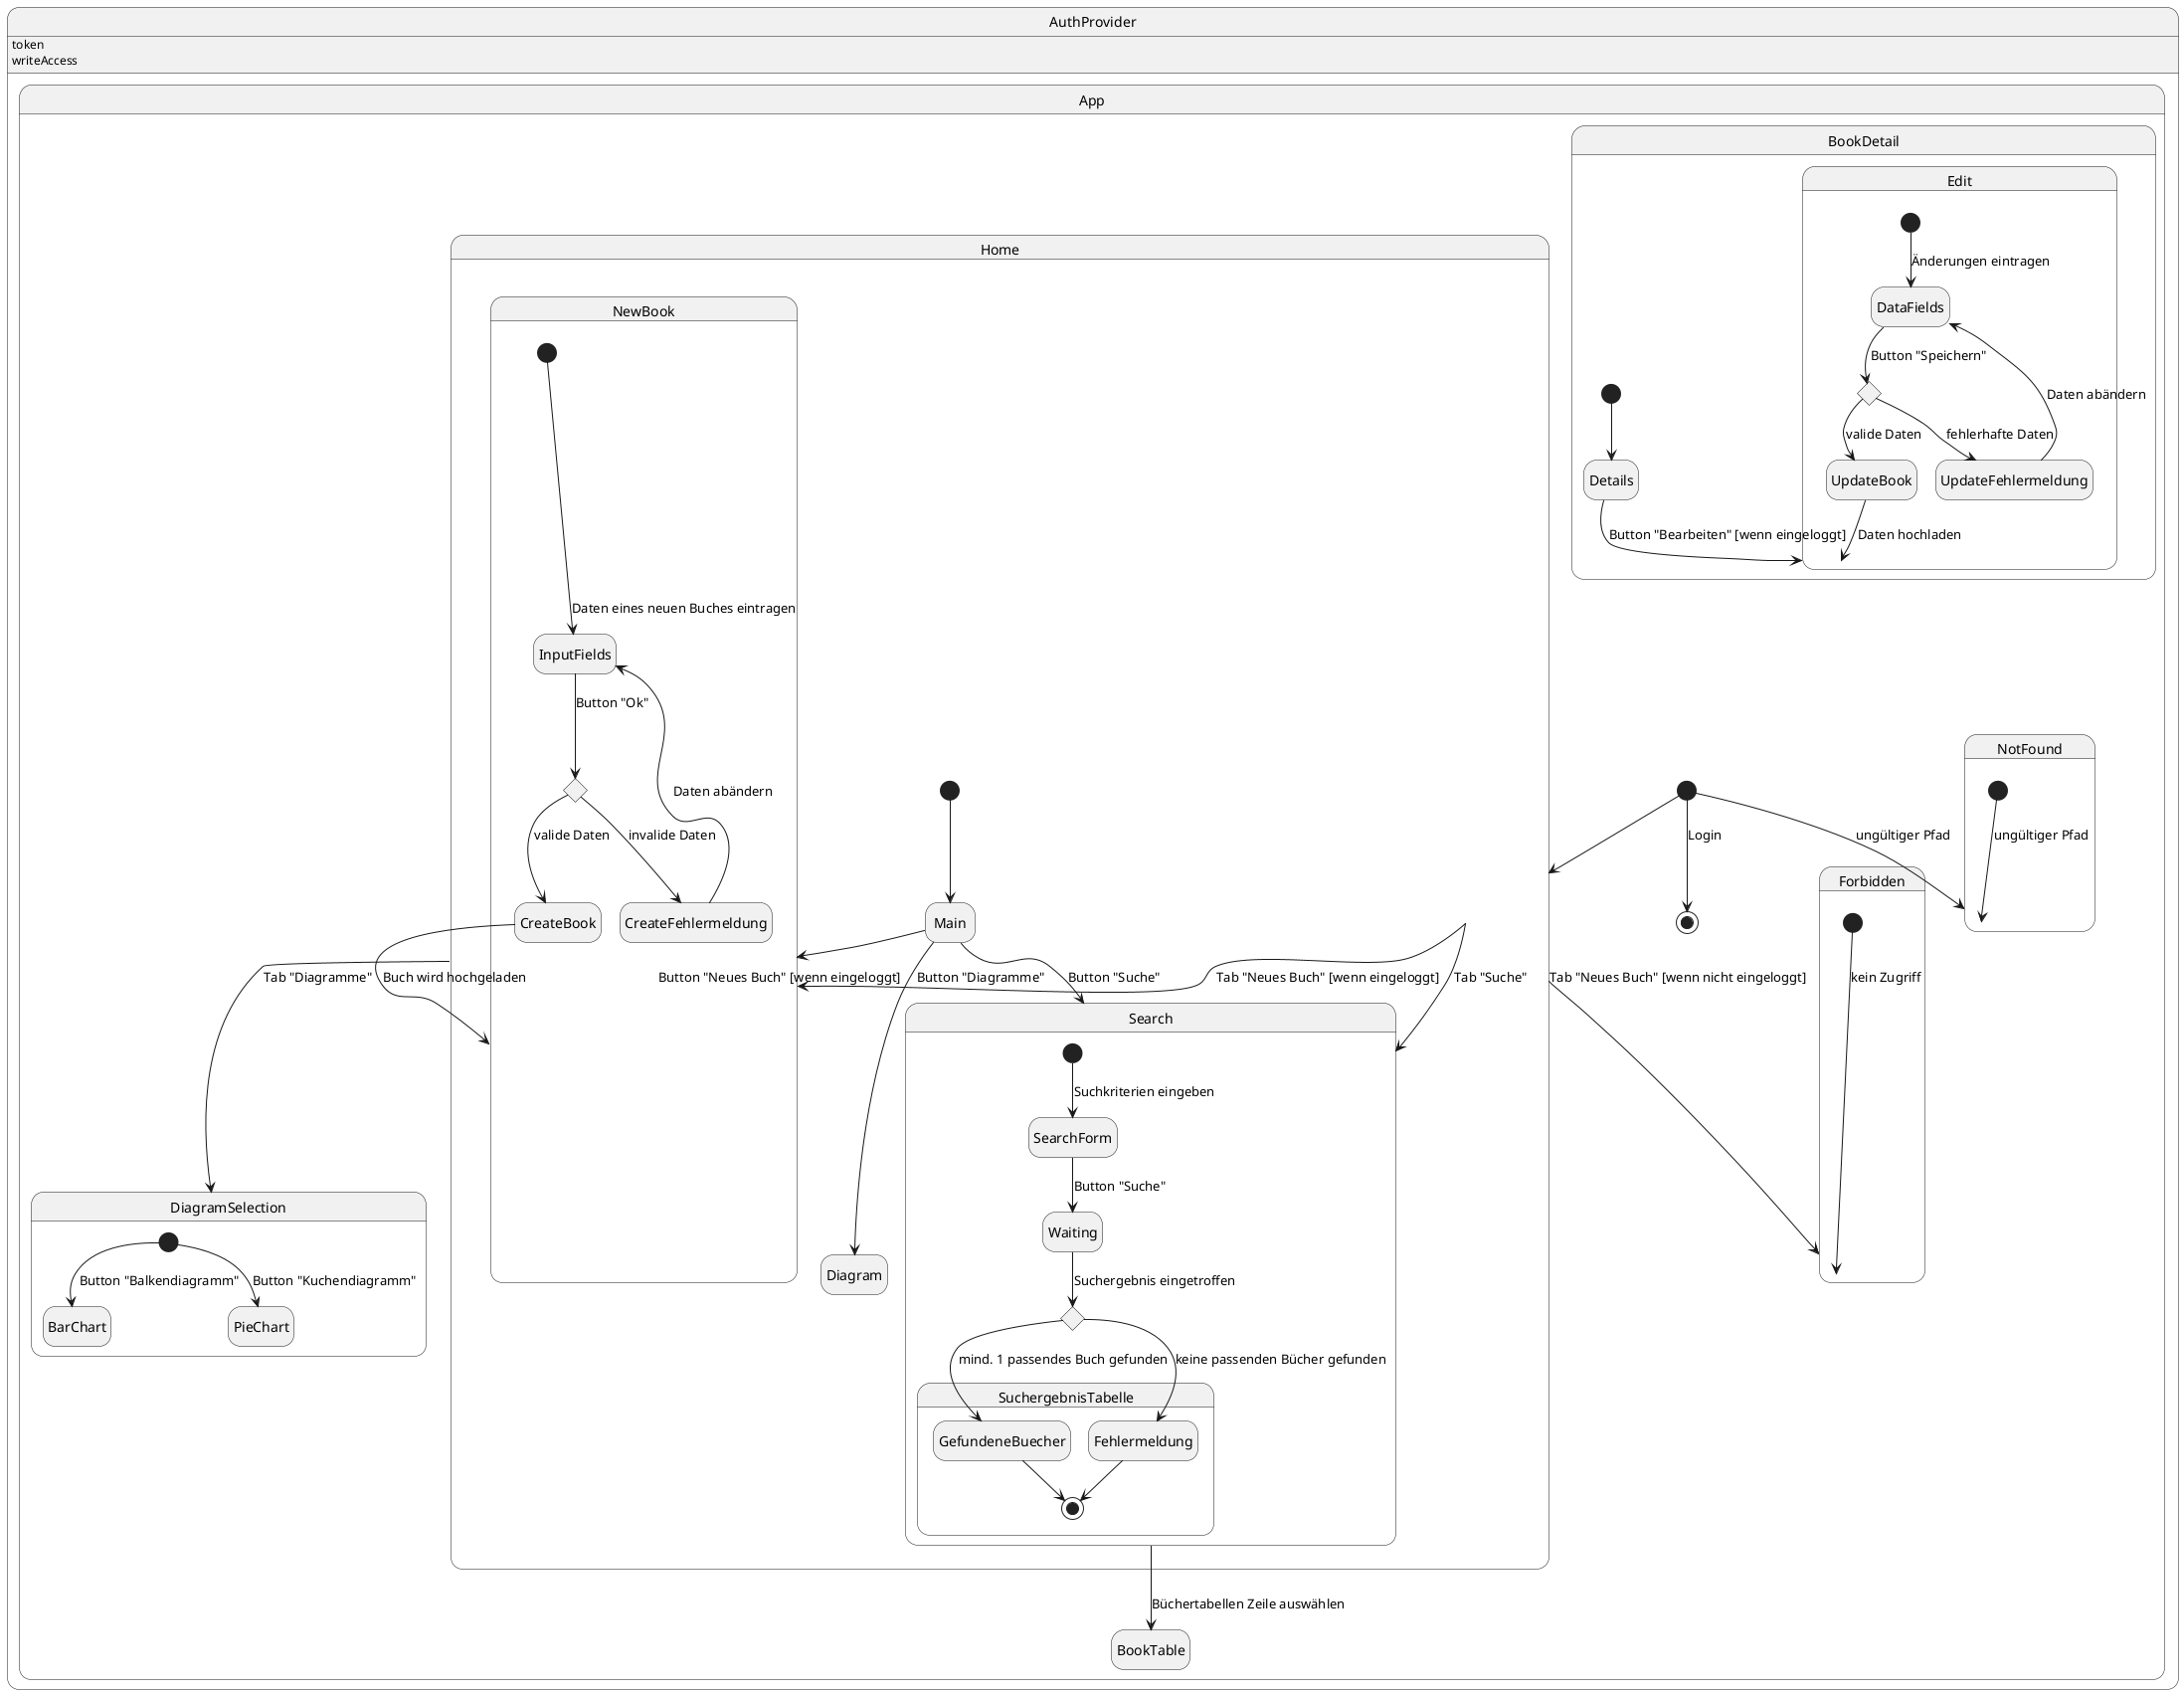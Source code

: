 @startuml Zustandsdiagramm
' Preview durch <Alt>d

hide empty description

state AuthProvider {
  AuthProvider : token
  AuthProvider : writeAccess

  state App {
    [*]--> [*]: Login
    [*] --> Home

    state Home {
      [*] --> Main
      Main -down-> Search : Button "Suche"
      Main -down-> NewBook : Button "Neues Buch" [wenn eingeloggt]
      Main -down-> Diagram : Button "Diagramme"
    }

    state Search {
      [*] --> SearchForm: Suchkriterien eingeben
      SearchForm --> Waiting: Button "Suche"
      state SearchChoice <<choice>>
      Waiting --> SearchChoice: Suchergebnis eingetroffen

      state SuchergebnisTabelle {
        SearchChoice --> GefundeneBuecher: mind. 1 passendes Buch gefunden
        SearchChoice --> Fehlermeldung: keine passenden Bücher gefunden
        Fehlermeldung --> [*]
        GefundeneBuecher --> [*]
      }
    }

    Search --> BookTable: Büchertabellen Zeile auswählen

    state BookDetail {
      [*] --> Details
      Details --> Edit: Button "Bearbeiten" [wenn eingeloggt]
    }

    state Edit {
      [*] --> DataFields: Änderungen eintragen
      state UpdateChoice <<choice>>
      DataFields --> UpdateChoice: Button "Speichern"
      UpdateChoice --> UpdateBook: valide Daten
      UpdateChoice --> UpdateFehlermeldung: fehlerhafte Daten
      UpdateBook --> Edit: Daten hochladen
      UpdateFehlermeldung --> DataFields: Daten abändern
    }

    state NewBook {
      [*] --> InputFields: Daten eines neuen Buches eintragen
      state AddChoice <<choice>>
      InputFields --> AddChoice: Button "Ok"
      AddChoice --> CreateBook: valide Daten
      AddChoice --> CreateFehlermeldung: invalide Daten
      CreateBook --> NewBook: Buch wird hochgeladen
      CreateFehlermeldung --> InputFields: Daten abändern
    }

    state DiagramSelection {
      [*] --> BarChart: Button "Balkendiagramm"
      [*] --> PieChart: Button "Kuchendiagramm"
    }

    state NotFound {
      [*] --> NotFound: ungültiger Pfad
    }

    state Forbidden {
      [*] --> Forbidden: kein Zugriff
    }

    Home -down-> Search: Tab "Suche"
    Home -down-> NewBook: Tab "Neues Buch" [wenn eingeloggt]
    Home -down-> DiagramSelection: Tab "Diagramme"
    Home -down-> Forbidden: Tab "Neues Buch" [wenn nicht eingeloggt]

    [*] --> NotFound: ungültiger Pfad
  }
}

@enduml

